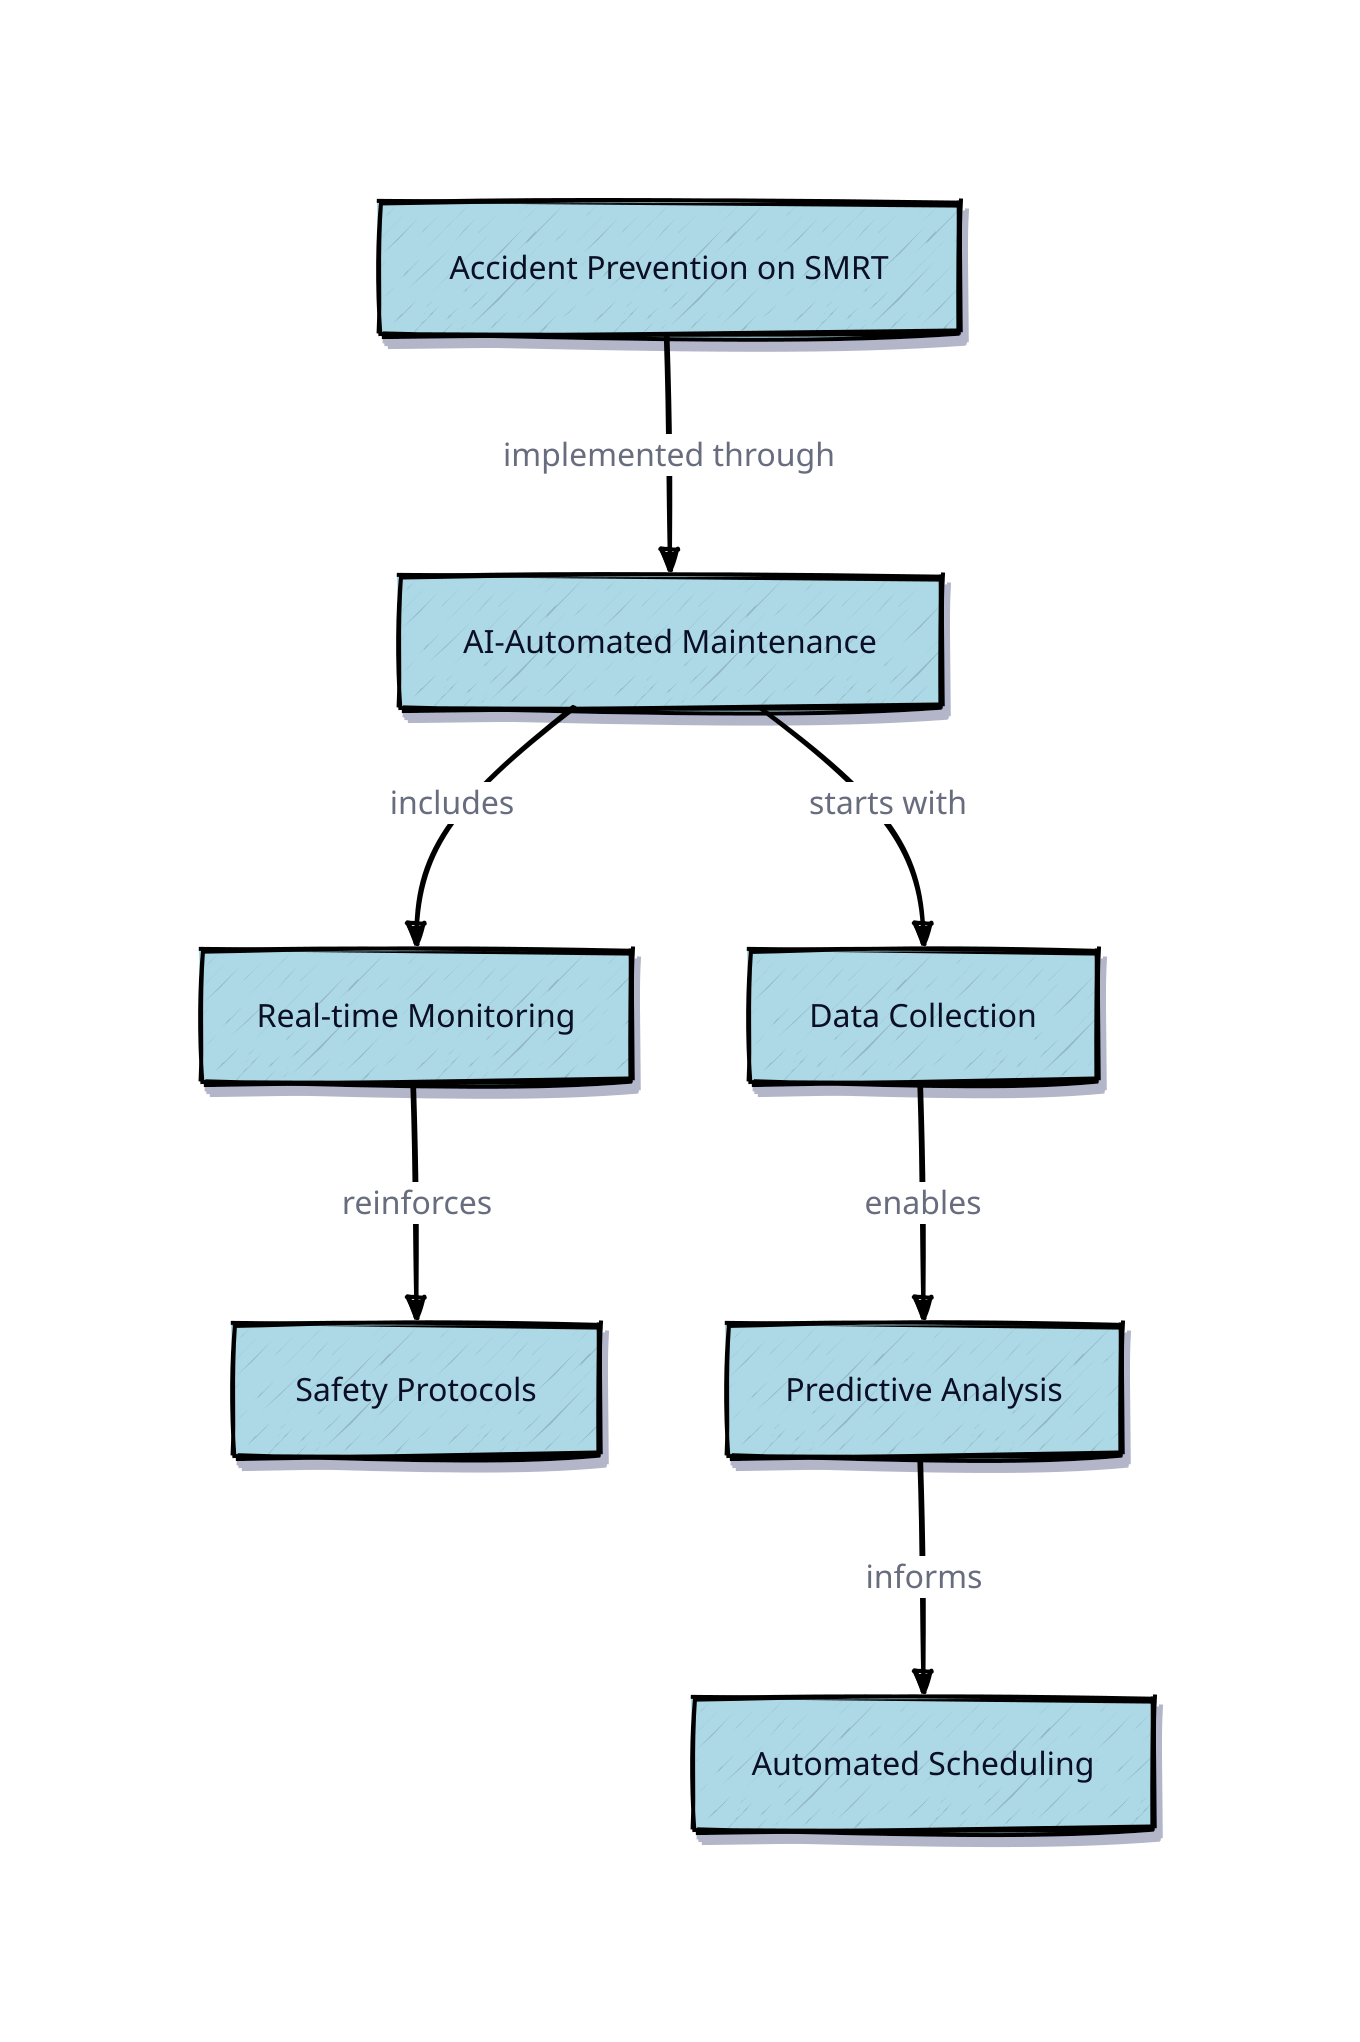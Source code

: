 
vars: {
  d2-config: {
    sketch: true
  }
}
classes: {
  process: {
    label: ""
    shape: rectangle
    style: {
      fill: lightblue
      shadow: true
    }
  }
}

Accident_Prevention_on_SMRT.class: process
Accident_Prevention_on_SMRT.label: "Accident Prevention on SMRT"
Accident_Prevention_on_SMRT: {
  style: {
    opacity: 1
    stroke: "black"
    stroke-width: 2
    shadow: true
  }
}
AI-Automated_Maintenance.class: process
AI-Automated_Maintenance.label: "AI-Automated Maintenance"
AI-Automated_Maintenance: {
  style: {
    opacity: 1
    stroke: "black"
    stroke-width: 2
    shadow: true
  }
}
Real-time_Monitoring.class: process
Real-time_Monitoring.label: "Real-time Monitoring"
Real-time_Monitoring: {
  style: {
    opacity: 1
    stroke: "black"
    stroke-width: 2
    shadow: true
  }
}
Data_Collection.class: process
Data_Collection.label: "Data Collection"
Data_Collection: {
  style: {
    opacity: 1
    stroke: "black"
    stroke-width: 2
    shadow: true
  }
}
Safety_Protocols.class: process
Safety_Protocols.label: "Safety Protocols"
Safety_Protocols: {
  style: {
    opacity: 1
    stroke: "black"
    stroke-width: 2
    shadow: true
  }
}
Predictive_Analysis.class: process
Predictive_Analysis.label: "Predictive Analysis"
Predictive_Analysis: {
  style: {
    opacity: 1
    stroke: "black"
    stroke-width: 2
    shadow: true
  }
}
Automated_Scheduling.class: process
Automated_Scheduling.label: "Automated Scheduling"
Automated_Scheduling: {
  style: {
    opacity: 1
    stroke: "black"
    stroke-width: 2
    shadow: true
  }
}
Accident_Prevention_on_SMRT -> AI-Automated_Maintenance: {
  label: "implemented through"
  style.stroke: black
  style.opacity: 1
  style.stroke-width: 2
}
AI-Automated_Maintenance -> Real-time_Monitoring: {
  label: "includes"
  style.stroke: black
  style.opacity: 1
  style.stroke-width: 2
}
AI-Automated_Maintenance -> Data_Collection: {
  label: "starts with"
  style.stroke: black
  style.opacity: 1
  style.stroke-width: 2
}
Real-time_Monitoring -> Safety_Protocols: {
  label: "reinforces"
  style.stroke: black
  style.opacity: 1
  style.stroke-width: 2
}
Data_Collection -> Predictive_Analysis: {
  label: "enables"
  style.stroke: black
  style.opacity: 1
  style.stroke-width: 2
}
Predictive_Analysis -> Automated_Scheduling: {
  label: "informs"
  style.stroke: black
  style.opacity: 1
  style.stroke-width: 2
}